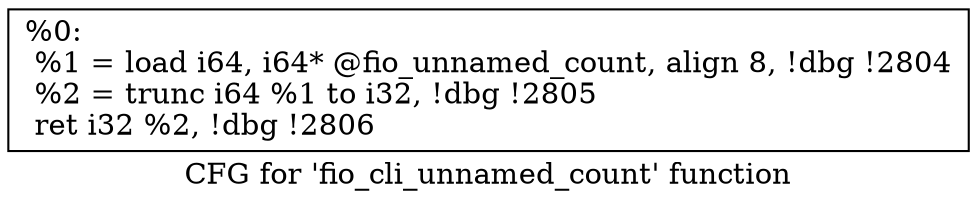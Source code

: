 digraph "CFG for 'fio_cli_unnamed_count' function" {
	label="CFG for 'fio_cli_unnamed_count' function";

	Node0x55685216ba30 [shape=record,label="{%0:\l  %1 = load i64, i64* @fio_unnamed_count, align 8, !dbg !2804\l  %2 = trunc i64 %1 to i32, !dbg !2805\l  ret i32 %2, !dbg !2806\l}"];
}
